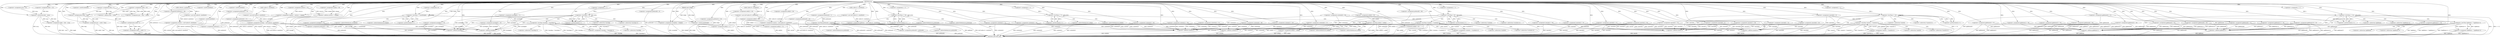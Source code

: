 digraph rza {  
"8116567392432322716" [label = "(METHOD,rza)" ]
"8116567392432323251" [label = "(METHOD_RETURN,void)" ]
"8116567392432322717" [label = "(PARAM,char* fzihjk)" ]
"8116567392432322720" [label = "(<operator>.assignment,lkslv = 32)" ]
"8116567392432322725" [label = "(<operator>.assignment,escq = 24)" ]
"8116567392432322731" [label = "(<operator>.assignment,sodrh = 62)" ]
"8116567392432322734" [label = "(<operator>.assignment,uamsfa = (int*)calloc(10, sizeof(int)))" ]
"8116567392432322736" [label = "(<operator>.cast,(int*)calloc(10, sizeof(int)))" ]
"8116567392432322738" [label = "(calloc,calloc(10, sizeof(int)))" ]
"8116567392432322740" [label = "(<operator>.sizeOf,sizeof(int))" ]
"8116567392432322745" [label = "(<operator>.assignment,tbay = 3)" ]
"8116567392432322748" [label = "(<operator>.assignment,prdxtxz[0] = 1)" ]
"8116567392432322753" [label = "(<operator>.assignment,prdxtxz[1] = 48)" ]
"8116567392432322759" [label = "(<operator>.assignment,slyqeej = 56)" ]
"8116567392432322762" [label = "(<operator>.assignment,uamsfa[0] = 6)" ]
"8116567392432322769" [label = "(<operator>.assignment,xgigb = lkslv - escq)" ]
"8116567392432322771" [label = "(<operator>.subtraction,lkslv - escq)" ]
"8116567392432322774" [label = "(<operator>.assignment,cxzbxdu = (int*)calloc(9, sizeof(int)))" ]
"8116567392432322776" [label = "(<operator>.cast,(int*)calloc(9, sizeof(int)))" ]
"8116567392432322778" [label = "(calloc,calloc(9, sizeof(int)))" ]
"8116567392432322780" [label = "(<operator>.sizeOf,sizeof(int))" ]
"8116567392432322782" [label = "(<operator>.assignment,nyomkg = (int*)calloc(4, sizeof(int)))" ]
"8116567392432322784" [label = "(<operator>.cast,(int*)calloc(4, sizeof(int)))" ]
"8116567392432322786" [label = "(calloc,calloc(4, sizeof(int)))" ]
"8116567392432322788" [label = "(<operator>.sizeOf,sizeof(int))" ]
"8116567392432322790" [label = "(<operator>.assignment,jmy = tbay + sodrh)" ]
"8116567392432322792" [label = "(<operator>.addition,tbay + sodrh)" ]
"8116567392432322795" [label = "(<operator>.assignment,ppkfemm = (int*)calloc(12, sizeof(int)))" ]
"8116567392432322797" [label = "(<operator>.cast,(int*)calloc(12, sizeof(int)))" ]
"8116567392432322799" [label = "(calloc,calloc(12, sizeof(int)))" ]
"8116567392432322801" [label = "(<operator>.sizeOf,sizeof(int))" ]
"8116567392432322803" [label = "(<operator>.assignment,jmy = sodrh * tbay)" ]
"8116567392432322805" [label = "(<operator>.multiplication,sodrh * tbay)" ]
"8116567392432322808" [label = "(<operator>.assignment,cxzbxdu[0] = 95)" ]
"8116567392432322815" [label = "(<operator>.assignment,nyomkg[0] = 71)" ]
"8116567392432322820" [label = "(<operator>.assignment,prdxtxz[2] = 77)" ]
"8116567392432322825" [label = "(<operator>.assignment,eolh[0] = 82)" ]
"8116567392432322830" [label = "(<operator>.assignment,prdxtxz[3] = 75)" ]
"8116567392432322836" [label = "(<operator>.assignment,prdxtxz[4] = 27)" ]
"8116567392432322841" [label = "(<operator>.assignment,cxzbxdu[1] = 58)" ]
"8116567392432322847" [label = "(<operator>.assignment,uxtwyvc = 22)" ]
"8116567392432322850" [label = "(<operator>.assignment,cxzbxdu[2] = 71)" ]
"8116567392432322855" [label = "(<operator>.assignment,nyomkg[1] = 78)" ]
"8116567392432322860" [label = "(<operator>.assignment,cxzbxdu[3] = 93)" ]
"8116567392432322865" [label = "(<operator>.assignment,nyomkg[2] = 61)" ]
"8116567392432322871" [label = "(<operator>.assignment,prdxtxz[5] = 100)" ]
"8116567392432322876" [label = "(<operator>.assignment,prdxtxz[6] = 9)" ]
"8116567392432322881" [label = "(<operator>.assignment,nyomkg[3] = 16)" ]
"8116567392432322886" [label = "(<operator>.assignment,ppkfemm[0] = 12)" ]
"8116567392432322891" [label = "(<operator>.assignment,sodrh = sodrh * 2)" ]
"8116567392432322893" [label = "(<operator>.multiplication,sodrh * 2)" ]
"8116567392432322896" [label = "(<operator>.assignment,cxzbxdu[4] = 57)" ]
"8116567392432322902" [label = "(<operator>.assignment,i=0)" ]
"8116567392432322905" [label = "(<operator>.lessThan,i < sizeof(fzihjk))" ]
"8116567392432322907" [label = "(<operator>.sizeOf,sizeof(fzihjk))" ]
"8116567392432322909" [label = "(<operator>.postIncrement,i++)" ]
"8116567392432322912" [label = "(<operator>.assignment,veivqfuf[i] = fzihjk[i])" ]
"8116567392432322919" [label = "(<operator>.assignment,prdxtxz[7] = 43)" ]
"8116567392432322924" [label = "(<operator>.assignment,eolh[1] = 1)" ]
"8116567392432322929" [label = "(<operator>.assignment,wrgnmd = uxtwyvc + slyqeej)" ]
"8116567392432322931" [label = "(<operator>.addition,uxtwyvc + slyqeej)" ]
"8116567392432322934" [label = "(<operator>.assignment,uamsfa[1] = 95)" ]
"8116567392432322939" [label = "(<operator>.assignment,eolh[2] = 43)" ]
"8116567392432322944" [label = "(<operator>.assignment,eolh[3] = 63)" ]
"8116567392432322949" [label = "(<operator>.assignment,eolh[4] = 72)" ]
"8116567392432322956" [label = "(<operator>.assignment,i = 1)" ]
"8116567392432322959" [label = "(<operator>.lessThan,i < 4)" ]
"8116567392432322962" [label = "(<operator>.postIncrement,i++)" ]
"8116567392432322966" [label = "(<operator>.lessThan,*nyomkg < *(nyomkg+i))" ]
"8116567392432322970" [label = "(<operator>.addition,nyomkg+i)" ]
"8116567392432322974" [label = "(<operator>.assignment,*nyomkg = *(nyomkg+i))" ]
"8116567392432322978" [label = "(<operator>.addition,nyomkg+i)" ]
"8116567392432322981" [label = "(<operator>.assignment,uamsfa[2] = 92)" ]
"8116567392432322986" [label = "(<operator>.assignment,eolh[5] = 94)" ]
"8116567392432322991" [label = "(<operator>.assignment,prdxtxz[8] = 42)" ]
"8116567392432322996" [label = "(<operator>.assignment,cxzbxdu[5] = 23)" ]
"8116567392432323001" [label = "(<operator>.assignment,eolh[6] = 97)" ]
"8116567392432323006" [label = "(<operator>.assignment,ppkfemm[1] = 30)" ]
"8116567392432323011" [label = "(<operator>.assignment,ppkfemm[2] = 23)" ]
"8116567392432323016" [label = "(<operator>.assignment,prdxtxz[9] = 89)" ]
"8116567392432323021" [label = "(<operator>.assignment,uamsfa[3] = 47)" ]
"8116567392432323026" [label = "(<operator>.assignment,uamsfa[4] = 13)" ]
"8116567392432323031" [label = "(<operator>.assignment,cxzbxdu[6] = 68)" ]
"8116567392432323038" [label = "(<operator>.assignment,i = 1)" ]
"8116567392432323041" [label = "(<operator>.lessThan,i < 10)" ]
"8116567392432323044" [label = "(<operator>.postIncrement,i++)" ]
"8116567392432323048" [label = "(<operator>.lessThan,prdxtxz[0] < prdxtxz[i])" ]
"8116567392432323056" [label = "(<operator>.assignment,prdxtxz[0] = prdxtxz[i])" ]
"8116567392432323063" [label = "(<operator>.assignment,ppkfemm[3] = 29)" ]
"8116567392432323068" [label = "(<operator>.assignment,ppkfemm[4] = 37)" ]
"8116567392432323075" [label = "(<operator>.assignment,i = 1)" ]
"8116567392432323078" [label = "(<operator>.lessThan,i < 7)" ]
"8116567392432323081" [label = "(<operator>.postIncrement,i++)" ]
"8116567392432323085" [label = "(<operator>.lessThan,eolh[0] < eolh[i])" ]
"8116567392432323093" [label = "(<operator>.assignment,eolh[0] = eolh[i])" ]
"8116567392432323100" [label = "(<operator>.assignment,uamsfa[5] = 15)" ]
"8116567392432323105" [label = "(<operator>.assignment,cxzbxdu[7] = 92)" ]
"8116567392432323110" [label = "(<operator>.assignment,ppkfemm[5] = 61)" ]
"8116567392432323115" [label = "(<operator>.assignment,cxzbxdu[8] = 27)" ]
"8116567392432323120" [label = "(<operator>.assignment,uamsfa[6] = 6)" ]
"8116567392432323127" [label = "(<operator>.assignment,i = 1)" ]
"8116567392432323130" [label = "(<operator>.lessThan,i < 9)" ]
"8116567392432323133" [label = "(<operator>.postIncrement,i++)" ]
"8116567392432323137" [label = "(<operator>.lessThan,*cxzbxdu < *(cxzbxdu+i))" ]
"8116567392432323141" [label = "(<operator>.addition,cxzbxdu+i)" ]
"8116567392432323145" [label = "(<operator>.assignment,*cxzbxdu = *(cxzbxdu+i))" ]
"8116567392432323149" [label = "(<operator>.addition,cxzbxdu+i)" ]
"8116567392432323152" [label = "(<operator>.assignment,uamsfa[7] = 29)" ]
"8116567392432323157" [label = "(<operator>.assignment,uamsfa[8] = 22)" ]
"8116567392432323162" [label = "(<operator>.assignment,uamsfa[9] = 45)" ]
"8116567392432323167" [label = "(<operator>.assignment,ppkfemm[6] = 94)" ]
"8116567392432323172" [label = "(<operator>.assignment,ppkfemm[7] = 54)" ]
"8116567392432323179" [label = "(<operator>.assignment,i = 1)" ]
"8116567392432323182" [label = "(<operator>.lessThan,i < 10)" ]
"8116567392432323185" [label = "(<operator>.postIncrement,i++)" ]
"8116567392432323189" [label = "(<operator>.lessThan,*uamsfa < *(uamsfa+i))" ]
"8116567392432323193" [label = "(<operator>.addition,uamsfa+i)" ]
"8116567392432323197" [label = "(<operator>.assignment,*uamsfa = *(uamsfa+i))" ]
"8116567392432323201" [label = "(<operator>.addition,uamsfa+i)" ]
"8116567392432323204" [label = "(<operator>.assignment,ppkfemm[8] = 33)" ]
"8116567392432323209" [label = "(<operator>.assignment,ppkfemm[9] = 12)" ]
"8116567392432323214" [label = "(<operator>.assignment,ppkfemm[10] = 32)" ]
"8116567392432323219" [label = "(<operator>.assignment,ppkfemm[11] = 16)" ]
"8116567392432323226" [label = "(<operator>.assignment,i = 1)" ]
"8116567392432323229" [label = "(<operator>.lessThan,i < 12)" ]
"8116567392432323232" [label = "(<operator>.postIncrement,i++)" ]
"8116567392432323236" [label = "(<operator>.lessThan,*ppkfemm < *(ppkfemm+i))" ]
"8116567392432323240" [label = "(<operator>.addition,ppkfemm+i)" ]
"8116567392432323244" [label = "(<operator>.assignment,*ppkfemm = *(ppkfemm+i))" ]
"8116567392432323248" [label = "(<operator>.addition,ppkfemm+i)" ]
"8116567392432322913" [label = "(<operator>.indirectIndexAccess,veivqfuf[i])" ]
"8116567392432322916" [label = "(<operator>.indirectIndexAccess,fzihjk[i])" ]
"8116567392432322967" [label = "(<operator>.indirection,*nyomkg)" ]
"8116567392432322969" [label = "(<operator>.indirection,*(nyomkg+i))" ]
"8116567392432322975" [label = "(<operator>.indirection,*nyomkg)" ]
"8116567392432322977" [label = "(<operator>.indirection,*(nyomkg+i))" ]
"8116567392432323049" [label = "(<operator>.indirectIndexAccess,prdxtxz[0])" ]
"8116567392432323052" [label = "(<operator>.indirectIndexAccess,prdxtxz[i])" ]
"8116567392432323057" [label = "(<operator>.indirectIndexAccess,prdxtxz[0])" ]
"8116567392432323060" [label = "(<operator>.indirectIndexAccess,prdxtxz[i])" ]
"8116567392432323086" [label = "(<operator>.indirectIndexAccess,eolh[0])" ]
"8116567392432323089" [label = "(<operator>.indirectIndexAccess,eolh[i])" ]
"8116567392432323094" [label = "(<operator>.indirectIndexAccess,eolh[0])" ]
"8116567392432323097" [label = "(<operator>.indirectIndexAccess,eolh[i])" ]
"8116567392432323138" [label = "(<operator>.indirection,*cxzbxdu)" ]
"8116567392432323140" [label = "(<operator>.indirection,*(cxzbxdu+i))" ]
"8116567392432323146" [label = "(<operator>.indirection,*cxzbxdu)" ]
"8116567392432323148" [label = "(<operator>.indirection,*(cxzbxdu+i))" ]
"8116567392432323190" [label = "(<operator>.indirection,*uamsfa)" ]
"8116567392432323192" [label = "(<operator>.indirection,*(uamsfa+i))" ]
"8116567392432323198" [label = "(<operator>.indirection,*uamsfa)" ]
"8116567392432323200" [label = "(<operator>.indirection,*(uamsfa+i))" ]
"8116567392432323237" [label = "(<operator>.indirection,*ppkfemm)" ]
"8116567392432323239" [label = "(<operator>.indirection,*(ppkfemm+i))" ]
"8116567392432323245" [label = "(<operator>.indirection,*ppkfemm)" ]
"8116567392432323247" [label = "(<operator>.indirection,*(ppkfemm+i))" ]
  "8116567392432322970" -> "8116567392432323251"  [ label = "DDG: nyomkg"] 
  "8116567392432322974" -> "8116567392432323251"  [ label = "DDG: *(nyomkg+i)"] 
  "8116567392432322776" -> "8116567392432323251"  [ label = "DDG: calloc(9, sizeof(int))"] 
  "8116567392432322736" -> "8116567392432323251"  [ label = "DDG: calloc(10, sizeof(int))"] 
  "8116567392432322815" -> "8116567392432323251"  [ label = "DDG: nyomkg[0]"] 
  "8116567392432323048" -> "8116567392432323251"  [ label = "DDG: prdxtxz[0] < prdxtxz[i]"] 
  "8116567392432322790" -> "8116567392432323251"  [ label = "DDG: tbay + sodrh"] 
  "8116567392432323093" -> "8116567392432323251"  [ label = "DDG: eolh[0]"] 
  "8116567392432322774" -> "8116567392432323251"  [ label = "DDG: (int*)calloc(9, sizeof(int))"] 
  "8116567392432322753" -> "8116567392432323251"  [ label = "DDG: prdxtxz[1]"] 
  "8116567392432322762" -> "8116567392432323251"  [ label = "DDG: uamsfa[0]"] 
  "8116567392432322782" -> "8116567392432323251"  [ label = "DDG: nyomkg"] 
  "8116567392432322836" -> "8116567392432323251"  [ label = "DDG: prdxtxz[4]"] 
  "8116567392432323048" -> "8116567392432323251"  [ label = "DDG: prdxtxz[0]"] 
  "8116567392432322801" -> "8116567392432323251"  [ label = "DDG: int"] 
  "8116567392432323152" -> "8116567392432323251"  [ label = "DDG: uamsfa[7]"] 
  "8116567392432323248" -> "8116567392432323251"  [ label = "DDG: ppkfemm"] 
  "8116567392432322934" -> "8116567392432323251"  [ label = "DDG: uamsfa[1]"] 
  "8116567392432322886" -> "8116567392432323251"  [ label = "DDG: ppkfemm[0]"] 
  "8116567392432323137" -> "8116567392432323251"  [ label = "DDG: *cxzbxdu"] 
  "8116567392432322734" -> "8116567392432323251"  [ label = "DDG: uamsfa"] 
  "8116567392432322782" -> "8116567392432323251"  [ label = "DDG: (int*)calloc(4, sizeof(int))"] 
  "8116567392432322919" -> "8116567392432323251"  [ label = "DDG: prdxtxz[7]"] 
  "8116567392432322803" -> "8116567392432323251"  [ label = "DDG: jmy"] 
  "8116567392432323093" -> "8116567392432323251"  [ label = "DDG: eolh[i]"] 
  "8116567392432323189" -> "8116567392432323251"  [ label = "DDG: *uamsfa"] 
  "8116567392432323201" -> "8116567392432323251"  [ label = "DDG: uamsfa"] 
  "8116567392432322912" -> "8116567392432323251"  [ label = "DDG: fzihjk[i]"] 
  "8116567392432323056" -> "8116567392432323251"  [ label = "DDG: prdxtxz[0]"] 
  "8116567392432323141" -> "8116567392432323251"  [ label = "DDG: cxzbxdu"] 
  "8116567392432322905" -> "8116567392432323251"  [ label = "DDG: i < sizeof(fzihjk)"] 
  "8116567392432322774" -> "8116567392432323251"  [ label = "DDG: cxzbxdu"] 
  "8116567392432322881" -> "8116567392432323251"  [ label = "DDG: nyomkg[3]"] 
  "8116567392432322944" -> "8116567392432323251"  [ label = "DDG: eolh[3]"] 
  "8116567392432323236" -> "8116567392432323251"  [ label = "DDG: *ppkfemm"] 
  "8116567392432323068" -> "8116567392432323251"  [ label = "DDG: ppkfemm[4]"] 
  "8116567392432323063" -> "8116567392432323251"  [ label = "DDG: ppkfemm[3]"] 
  "8116567392432323021" -> "8116567392432323251"  [ label = "DDG: uamsfa[3]"] 
  "8116567392432323130" -> "8116567392432323251"  [ label = "DDG: i < 9"] 
  "8116567392432323085" -> "8116567392432323251"  [ label = "DDG: eolh[0]"] 
  "8116567392432323056" -> "8116567392432323251"  [ label = "DDG: prdxtxz[i]"] 
  "8116567392432323137" -> "8116567392432323251"  [ label = "DDG: *(cxzbxdu+i)"] 
  "8116567392432322931" -> "8116567392432323251"  [ label = "DDG: slyqeej"] 
  "8116567392432322996" -> "8116567392432323251"  [ label = "DDG: cxzbxdu[5]"] 
  "8116567392432323006" -> "8116567392432323251"  [ label = "DDG: ppkfemm[1]"] 
  "8116567392432322924" -> "8116567392432323251"  [ label = "DDG: eolh[1]"] 
  "8116567392432323085" -> "8116567392432323251"  [ label = "DDG: eolh[i]"] 
  "8116567392432322795" -> "8116567392432323251"  [ label = "DDG: ppkfemm"] 
  "8116567392432323016" -> "8116567392432323251"  [ label = "DDG: prdxtxz[9]"] 
  "8116567392432323236" -> "8116567392432323251"  [ label = "DDG: *ppkfemm < *(ppkfemm+i)"] 
  "8116567392432323026" -> "8116567392432323251"  [ label = "DDG: uamsfa[4]"] 
  "8116567392432322803" -> "8116567392432323251"  [ label = "DDG: sodrh * tbay"] 
  "8116567392432323110" -> "8116567392432323251"  [ label = "DDG: ppkfemm[5]"] 
  "8116567392432322978" -> "8116567392432323251"  [ label = "DDG: nyomkg"] 
  "8116567392432322771" -> "8116567392432323251"  [ label = "DDG: escq"] 
  "8116567392432323214" -> "8116567392432323251"  [ label = "DDG: ppkfemm[10]"] 
  "8116567392432322929" -> "8116567392432323251"  [ label = "DDG: wrgnmd"] 
  "8116567392432322795" -> "8116567392432323251"  [ label = "DDG: (int*)calloc(12, sizeof(int))"] 
  "8116567392432323189" -> "8116567392432323251"  [ label = "DDG: *uamsfa < *(uamsfa+i)"] 
  "8116567392432322850" -> "8116567392432323251"  [ label = "DDG: cxzbxdu[2]"] 
  "8116567392432322896" -> "8116567392432323251"  [ label = "DDG: cxzbxdu[4]"] 
  "8116567392432322966" -> "8116567392432323251"  [ label = "DDG: *nyomkg < *(nyomkg+i)"] 
  "8116567392432322734" -> "8116567392432323251"  [ label = "DDG: (int*)calloc(10, sizeof(int))"] 
  "8116567392432323209" -> "8116567392432323251"  [ label = "DDG: ppkfemm[9]"] 
  "8116567392432323240" -> "8116567392432323251"  [ label = "DDG: ppkfemm"] 
  "8116567392432322748" -> "8116567392432323251"  [ label = "DDG: prdxtxz[0]"] 
  "8116567392432323229" -> "8116567392432323251"  [ label = "DDG: i < 12"] 
  "8116567392432322991" -> "8116567392432323251"  [ label = "DDG: prdxtxz[8]"] 
  "8116567392432323115" -> "8116567392432323251"  [ label = "DDG: cxzbxdu[8]"] 
  "8116567392432322966" -> "8116567392432323251"  [ label = "DDG: *(nyomkg+i)"] 
  "8116567392432322860" -> "8116567392432323251"  [ label = "DDG: cxzbxdu[3]"] 
  "8116567392432322771" -> "8116567392432323251"  [ label = "DDG: lkslv"] 
  "8116567392432322841" -> "8116567392432323251"  [ label = "DDG: cxzbxdu[1]"] 
  "8116567392432323031" -> "8116567392432323251"  [ label = "DDG: cxzbxdu[6]"] 
  "8116567392432323244" -> "8116567392432323251"  [ label = "DDG: *(ppkfemm+i)"] 
  "8116567392432322966" -> "8116567392432323251"  [ label = "DDG: *nyomkg"] 
  "8116567392432323085" -> "8116567392432323251"  [ label = "DDG: eolh[0] < eolh[i]"] 
  "8116567392432323001" -> "8116567392432323251"  [ label = "DDG: eolh[6]"] 
  "8116567392432322929" -> "8116567392432323251"  [ label = "DDG: uxtwyvc + slyqeej"] 
  "8116567392432323197" -> "8116567392432323251"  [ label = "DDG: *(uamsfa+i)"] 
  "8116567392432323120" -> "8116567392432323251"  [ label = "DDG: uamsfa[6]"] 
  "8116567392432322986" -> "8116567392432323251"  [ label = "DDG: eolh[5]"] 
  "8116567392432323189" -> "8116567392432323251"  [ label = "DDG: *(uamsfa+i)"] 
  "8116567392432323244" -> "8116567392432323251"  [ label = "DDG: *ppkfemm"] 
  "8116567392432322871" -> "8116567392432323251"  [ label = "DDG: prdxtxz[5]"] 
  "8116567392432322784" -> "8116567392432323251"  [ label = "DDG: calloc(4, sizeof(int))"] 
  "8116567392432322876" -> "8116567392432323251"  [ label = "DDG: prdxtxz[6]"] 
  "8116567392432323145" -> "8116567392432323251"  [ label = "DDG: *cxzbxdu"] 
  "8116567392432322717" -> "8116567392432323251"  [ label = "DDG: fzihjk"] 
  "8116567392432322805" -> "8116567392432323251"  [ label = "DDG: tbay"] 
  "8116567392432323145" -> "8116567392432323251"  [ label = "DDG: *(cxzbxdu+i)"] 
  "8116567392432323229" -> "8116567392432323251"  [ label = "DDG: i"] 
  "8116567392432323157" -> "8116567392432323251"  [ label = "DDG: uamsfa[8]"] 
  "8116567392432322830" -> "8116567392432323251"  [ label = "DDG: prdxtxz[3]"] 
  "8116567392432322974" -> "8116567392432323251"  [ label = "DDG: *nyomkg"] 
  "8116567392432322907" -> "8116567392432323251"  [ label = "DDG: fzihjk"] 
  "8116567392432322769" -> "8116567392432323251"  [ label = "DDG: lkslv - escq"] 
  "8116567392432322865" -> "8116567392432323251"  [ label = "DDG: nyomkg[2]"] 
  "8116567392432323193" -> "8116567392432323251"  [ label = "DDG: uamsfa"] 
  "8116567392432323182" -> "8116567392432323251"  [ label = "DDG: i < 10"] 
  "8116567392432322855" -> "8116567392432323251"  [ label = "DDG: nyomkg[1]"] 
  "8116567392432322939" -> "8116567392432323251"  [ label = "DDG: eolh[2]"] 
  "8116567392432322959" -> "8116567392432323251"  [ label = "DDG: i < 4"] 
  "8116567392432322931" -> "8116567392432323251"  [ label = "DDG: uxtwyvc"] 
  "8116567392432322769" -> "8116567392432323251"  [ label = "DDG: xgigb"] 
  "8116567392432322797" -> "8116567392432323251"  [ label = "DDG: calloc(12, sizeof(int))"] 
  "8116567392432322981" -> "8116567392432323251"  [ label = "DDG: uamsfa[2]"] 
  "8116567392432323162" -> "8116567392432323251"  [ label = "DDG: uamsfa[9]"] 
  "8116567392432323100" -> "8116567392432323251"  [ label = "DDG: uamsfa[5]"] 
  "8116567392432323078" -> "8116567392432323251"  [ label = "DDG: i < 7"] 
  "8116567392432322825" -> "8116567392432323251"  [ label = "DDG: eolh[0]"] 
  "8116567392432323167" -> "8116567392432323251"  [ label = "DDG: ppkfemm[6]"] 
  "8116567392432323105" -> "8116567392432323251"  [ label = "DDG: cxzbxdu[7]"] 
  "8116567392432323048" -> "8116567392432323251"  [ label = "DDG: prdxtxz[i]"] 
  "8116567392432323219" -> "8116567392432323251"  [ label = "DDG: ppkfemm[11]"] 
  "8116567392432323172" -> "8116567392432323251"  [ label = "DDG: ppkfemm[7]"] 
  "8116567392432322808" -> "8116567392432323251"  [ label = "DDG: cxzbxdu[0]"] 
  "8116567392432323011" -> "8116567392432323251"  [ label = "DDG: ppkfemm[2]"] 
  "8116567392432323149" -> "8116567392432323251"  [ label = "DDG: cxzbxdu"] 
  "8116567392432323236" -> "8116567392432323251"  [ label = "DDG: *(ppkfemm+i)"] 
  "8116567392432322912" -> "8116567392432323251"  [ label = "DDG: veivqfuf[i]"] 
  "8116567392432323137" -> "8116567392432323251"  [ label = "DDG: *cxzbxdu < *(cxzbxdu+i)"] 
  "8116567392432322891" -> "8116567392432323251"  [ label = "DDG: sodrh"] 
  "8116567392432322891" -> "8116567392432323251"  [ label = "DDG: sodrh * 2"] 
  "8116567392432323204" -> "8116567392432323251"  [ label = "DDG: ppkfemm[8]"] 
  "8116567392432323197" -> "8116567392432323251"  [ label = "DDG: *uamsfa"] 
  "8116567392432322949" -> "8116567392432323251"  [ label = "DDG: eolh[4]"] 
  "8116567392432322820" -> "8116567392432323251"  [ label = "DDG: prdxtxz[2]"] 
  "8116567392432322716" -> "8116567392432322717"  [ label = "DDG: "] 
  "8116567392432322716" -> "8116567392432322720"  [ label = "DDG: "] 
  "8116567392432322716" -> "8116567392432322725"  [ label = "DDG: "] 
  "8116567392432322716" -> "8116567392432322731"  [ label = "DDG: "] 
  "8116567392432322736" -> "8116567392432322734"  [ label = "DDG: calloc(10, sizeof(int))"] 
  "8116567392432322716" -> "8116567392432322734"  [ label = "DDG: "] 
  "8116567392432322738" -> "8116567392432322736"  [ label = "DDG: 10"] 
  "8116567392432322716" -> "8116567392432322738"  [ label = "DDG: "] 
  "8116567392432322716" -> "8116567392432322740"  [ label = "DDG: "] 
  "8116567392432322716" -> "8116567392432322745"  [ label = "DDG: "] 
  "8116567392432322716" -> "8116567392432322748"  [ label = "DDG: "] 
  "8116567392432322716" -> "8116567392432322753"  [ label = "DDG: "] 
  "8116567392432322716" -> "8116567392432322759"  [ label = "DDG: "] 
  "8116567392432322716" -> "8116567392432322762"  [ label = "DDG: "] 
  "8116567392432322771" -> "8116567392432322769"  [ label = "DDG: lkslv"] 
  "8116567392432322771" -> "8116567392432322769"  [ label = "DDG: escq"] 
  "8116567392432322716" -> "8116567392432322769"  [ label = "DDG: "] 
  "8116567392432322720" -> "8116567392432322771"  [ label = "DDG: lkslv"] 
  "8116567392432322716" -> "8116567392432322771"  [ label = "DDG: "] 
  "8116567392432322725" -> "8116567392432322771"  [ label = "DDG: escq"] 
  "8116567392432322776" -> "8116567392432322774"  [ label = "DDG: calloc(9, sizeof(int))"] 
  "8116567392432322716" -> "8116567392432322774"  [ label = "DDG: "] 
  "8116567392432322778" -> "8116567392432322776"  [ label = "DDG: 9"] 
  "8116567392432322716" -> "8116567392432322778"  [ label = "DDG: "] 
  "8116567392432322716" -> "8116567392432322780"  [ label = "DDG: "] 
  "8116567392432322784" -> "8116567392432322782"  [ label = "DDG: calloc(4, sizeof(int))"] 
  "8116567392432322716" -> "8116567392432322782"  [ label = "DDG: "] 
  "8116567392432322786" -> "8116567392432322784"  [ label = "DDG: 4"] 
  "8116567392432322716" -> "8116567392432322786"  [ label = "DDG: "] 
  "8116567392432322716" -> "8116567392432322788"  [ label = "DDG: "] 
  "8116567392432322745" -> "8116567392432322790"  [ label = "DDG: tbay"] 
  "8116567392432322716" -> "8116567392432322790"  [ label = "DDG: "] 
  "8116567392432322731" -> "8116567392432322790"  [ label = "DDG: sodrh"] 
  "8116567392432322745" -> "8116567392432322792"  [ label = "DDG: tbay"] 
  "8116567392432322716" -> "8116567392432322792"  [ label = "DDG: "] 
  "8116567392432322731" -> "8116567392432322792"  [ label = "DDG: sodrh"] 
  "8116567392432322797" -> "8116567392432322795"  [ label = "DDG: calloc(12, sizeof(int))"] 
  "8116567392432322716" -> "8116567392432322795"  [ label = "DDG: "] 
  "8116567392432322799" -> "8116567392432322797"  [ label = "DDG: 12"] 
  "8116567392432322716" -> "8116567392432322799"  [ label = "DDG: "] 
  "8116567392432322716" -> "8116567392432322801"  [ label = "DDG: "] 
  "8116567392432322805" -> "8116567392432322803"  [ label = "DDG: sodrh"] 
  "8116567392432322805" -> "8116567392432322803"  [ label = "DDG: tbay"] 
  "8116567392432322716" -> "8116567392432322803"  [ label = "DDG: "] 
  "8116567392432322716" -> "8116567392432322805"  [ label = "DDG: "] 
  "8116567392432322731" -> "8116567392432322805"  [ label = "DDG: sodrh"] 
  "8116567392432322745" -> "8116567392432322805"  [ label = "DDG: tbay"] 
  "8116567392432322716" -> "8116567392432322808"  [ label = "DDG: "] 
  "8116567392432322716" -> "8116567392432322815"  [ label = "DDG: "] 
  "8116567392432322716" -> "8116567392432322820"  [ label = "DDG: "] 
  "8116567392432322716" -> "8116567392432322825"  [ label = "DDG: "] 
  "8116567392432322716" -> "8116567392432322830"  [ label = "DDG: "] 
  "8116567392432322716" -> "8116567392432322836"  [ label = "DDG: "] 
  "8116567392432322716" -> "8116567392432322841"  [ label = "DDG: "] 
  "8116567392432322716" -> "8116567392432322847"  [ label = "DDG: "] 
  "8116567392432322716" -> "8116567392432322850"  [ label = "DDG: "] 
  "8116567392432322716" -> "8116567392432322855"  [ label = "DDG: "] 
  "8116567392432322716" -> "8116567392432322860"  [ label = "DDG: "] 
  "8116567392432322716" -> "8116567392432322865"  [ label = "DDG: "] 
  "8116567392432322716" -> "8116567392432322871"  [ label = "DDG: "] 
  "8116567392432322716" -> "8116567392432322876"  [ label = "DDG: "] 
  "8116567392432322716" -> "8116567392432322881"  [ label = "DDG: "] 
  "8116567392432322716" -> "8116567392432322886"  [ label = "DDG: "] 
  "8116567392432322893" -> "8116567392432322891"  [ label = "DDG: sodrh"] 
  "8116567392432322893" -> "8116567392432322891"  [ label = "DDG: 2"] 
  "8116567392432322716" -> "8116567392432322891"  [ label = "DDG: "] 
  "8116567392432322805" -> "8116567392432322893"  [ label = "DDG: sodrh"] 
  "8116567392432322716" -> "8116567392432322893"  [ label = "DDG: "] 
  "8116567392432322716" -> "8116567392432322896"  [ label = "DDG: "] 
  "8116567392432322716" -> "8116567392432322902"  [ label = "DDG: "] 
  "8116567392432322909" -> "8116567392432322905"  [ label = "DDG: i"] 
  "8116567392432322902" -> "8116567392432322905"  [ label = "DDG: i"] 
  "8116567392432322716" -> "8116567392432322905"  [ label = "DDG: "] 
  "8116567392432322717" -> "8116567392432322905"  [ label = "DDG: fzihjk"] 
  "8116567392432322717" -> "8116567392432322907"  [ label = "DDG: fzihjk"] 
  "8116567392432322716" -> "8116567392432322907"  [ label = "DDG: "] 
  "8116567392432322905" -> "8116567392432322909"  [ label = "DDG: i"] 
  "8116567392432322716" -> "8116567392432322909"  [ label = "DDG: "] 
  "8116567392432322717" -> "8116567392432322912"  [ label = "DDG: fzihjk"] 
  "8116567392432322716" -> "8116567392432322912"  [ label = "DDG: "] 
  "8116567392432322716" -> "8116567392432322919"  [ label = "DDG: "] 
  "8116567392432322716" -> "8116567392432322924"  [ label = "DDG: "] 
  "8116567392432322847" -> "8116567392432322929"  [ label = "DDG: uxtwyvc"] 
  "8116567392432322716" -> "8116567392432322929"  [ label = "DDG: "] 
  "8116567392432322759" -> "8116567392432322929"  [ label = "DDG: slyqeej"] 
  "8116567392432322847" -> "8116567392432322931"  [ label = "DDG: uxtwyvc"] 
  "8116567392432322716" -> "8116567392432322931"  [ label = "DDG: "] 
  "8116567392432322759" -> "8116567392432322931"  [ label = "DDG: slyqeej"] 
  "8116567392432322716" -> "8116567392432322934"  [ label = "DDG: "] 
  "8116567392432322716" -> "8116567392432322939"  [ label = "DDG: "] 
  "8116567392432322716" -> "8116567392432322944"  [ label = "DDG: "] 
  "8116567392432322716" -> "8116567392432322949"  [ label = "DDG: "] 
  "8116567392432322716" -> "8116567392432322956"  [ label = "DDG: "] 
  "8116567392432322956" -> "8116567392432322959"  [ label = "DDG: i"] 
  "8116567392432322962" -> "8116567392432322959"  [ label = "DDG: i"] 
  "8116567392432322716" -> "8116567392432322959"  [ label = "DDG: "] 
  "8116567392432322716" -> "8116567392432322962"  [ label = "DDG: "] 
  "8116567392432322959" -> "8116567392432322962"  [ label = "DDG: i"] 
  "8116567392432322815" -> "8116567392432322966"  [ label = "DDG: nyomkg[0]"] 
  "8116567392432322974" -> "8116567392432322966"  [ label = "DDG: *nyomkg"] 
  "8116567392432322782" -> "8116567392432322970"  [ label = "DDG: nyomkg"] 
  "8116567392432322881" -> "8116567392432322970"  [ label = "DDG: nyomkg[3]"] 
  "8116567392432322865" -> "8116567392432322970"  [ label = "DDG: nyomkg[2]"] 
  "8116567392432322855" -> "8116567392432322970"  [ label = "DDG: nyomkg[1]"] 
  "8116567392432322815" -> "8116567392432322970"  [ label = "DDG: nyomkg[0]"] 
  "8116567392432322716" -> "8116567392432322970"  [ label = "DDG: "] 
  "8116567392432322959" -> "8116567392432322970"  [ label = "DDG: i"] 
  "8116567392432322966" -> "8116567392432322974"  [ label = "DDG: *(nyomkg+i)"] 
  "8116567392432322881" -> "8116567392432322978"  [ label = "DDG: nyomkg[3]"] 
  "8116567392432322865" -> "8116567392432322978"  [ label = "DDG: nyomkg[2]"] 
  "8116567392432322855" -> "8116567392432322978"  [ label = "DDG: nyomkg[1]"] 
  "8116567392432322815" -> "8116567392432322978"  [ label = "DDG: nyomkg[0]"] 
  "8116567392432322716" -> "8116567392432322978"  [ label = "DDG: "] 
  "8116567392432322782" -> "8116567392432322978"  [ label = "DDG: nyomkg"] 
  "8116567392432322959" -> "8116567392432322978"  [ label = "DDG: i"] 
  "8116567392432322716" -> "8116567392432322981"  [ label = "DDG: "] 
  "8116567392432322716" -> "8116567392432322986"  [ label = "DDG: "] 
  "8116567392432322716" -> "8116567392432322991"  [ label = "DDG: "] 
  "8116567392432322716" -> "8116567392432322996"  [ label = "DDG: "] 
  "8116567392432322716" -> "8116567392432323001"  [ label = "DDG: "] 
  "8116567392432322716" -> "8116567392432323006"  [ label = "DDG: "] 
  "8116567392432322716" -> "8116567392432323011"  [ label = "DDG: "] 
  "8116567392432322716" -> "8116567392432323016"  [ label = "DDG: "] 
  "8116567392432322716" -> "8116567392432323021"  [ label = "DDG: "] 
  "8116567392432322716" -> "8116567392432323026"  [ label = "DDG: "] 
  "8116567392432322716" -> "8116567392432323031"  [ label = "DDG: "] 
  "8116567392432322716" -> "8116567392432323038"  [ label = "DDG: "] 
  "8116567392432323038" -> "8116567392432323041"  [ label = "DDG: i"] 
  "8116567392432323044" -> "8116567392432323041"  [ label = "DDG: i"] 
  "8116567392432322716" -> "8116567392432323041"  [ label = "DDG: "] 
  "8116567392432323041" -> "8116567392432323044"  [ label = "DDG: i"] 
  "8116567392432322716" -> "8116567392432323044"  [ label = "DDG: "] 
  "8116567392432323056" -> "8116567392432323048"  [ label = "DDG: prdxtxz[0]"] 
  "8116567392432322748" -> "8116567392432323048"  [ label = "DDG: prdxtxz[0]"] 
  "8116567392432323048" -> "8116567392432323056"  [ label = "DDG: prdxtxz[i]"] 
  "8116567392432322716" -> "8116567392432323063"  [ label = "DDG: "] 
  "8116567392432322716" -> "8116567392432323068"  [ label = "DDG: "] 
  "8116567392432322716" -> "8116567392432323075"  [ label = "DDG: "] 
  "8116567392432323081" -> "8116567392432323078"  [ label = "DDG: i"] 
  "8116567392432323075" -> "8116567392432323078"  [ label = "DDG: i"] 
  "8116567392432322716" -> "8116567392432323078"  [ label = "DDG: "] 
  "8116567392432323078" -> "8116567392432323081"  [ label = "DDG: i"] 
  "8116567392432322716" -> "8116567392432323081"  [ label = "DDG: "] 
  "8116567392432323093" -> "8116567392432323085"  [ label = "DDG: eolh[0]"] 
  "8116567392432322825" -> "8116567392432323085"  [ label = "DDG: eolh[0]"] 
  "8116567392432323085" -> "8116567392432323093"  [ label = "DDG: eolh[i]"] 
  "8116567392432322716" -> "8116567392432323100"  [ label = "DDG: "] 
  "8116567392432322716" -> "8116567392432323105"  [ label = "DDG: "] 
  "8116567392432322716" -> "8116567392432323110"  [ label = "DDG: "] 
  "8116567392432322716" -> "8116567392432323115"  [ label = "DDG: "] 
  "8116567392432322716" -> "8116567392432323120"  [ label = "DDG: "] 
  "8116567392432322716" -> "8116567392432323127"  [ label = "DDG: "] 
  "8116567392432323127" -> "8116567392432323130"  [ label = "DDG: i"] 
  "8116567392432323133" -> "8116567392432323130"  [ label = "DDG: i"] 
  "8116567392432322716" -> "8116567392432323130"  [ label = "DDG: "] 
  "8116567392432322716" -> "8116567392432323133"  [ label = "DDG: "] 
  "8116567392432323130" -> "8116567392432323133"  [ label = "DDG: i"] 
  "8116567392432323145" -> "8116567392432323137"  [ label = "DDG: *cxzbxdu"] 
  "8116567392432322808" -> "8116567392432323137"  [ label = "DDG: cxzbxdu[0]"] 
  "8116567392432322774" -> "8116567392432323141"  [ label = "DDG: cxzbxdu"] 
  "8116567392432322996" -> "8116567392432323141"  [ label = "DDG: cxzbxdu[5]"] 
  "8116567392432323115" -> "8116567392432323141"  [ label = "DDG: cxzbxdu[8]"] 
  "8116567392432322850" -> "8116567392432323141"  [ label = "DDG: cxzbxdu[2]"] 
  "8116567392432322896" -> "8116567392432323141"  [ label = "DDG: cxzbxdu[4]"] 
  "8116567392432322860" -> "8116567392432323141"  [ label = "DDG: cxzbxdu[3]"] 
  "8116567392432323031" -> "8116567392432323141"  [ label = "DDG: cxzbxdu[6]"] 
  "8116567392432322841" -> "8116567392432323141"  [ label = "DDG: cxzbxdu[1]"] 
  "8116567392432323105" -> "8116567392432323141"  [ label = "DDG: cxzbxdu[7]"] 
  "8116567392432322808" -> "8116567392432323141"  [ label = "DDG: cxzbxdu[0]"] 
  "8116567392432322716" -> "8116567392432323141"  [ label = "DDG: "] 
  "8116567392432323130" -> "8116567392432323141"  [ label = "DDG: i"] 
  "8116567392432323137" -> "8116567392432323145"  [ label = "DDG: *(cxzbxdu+i)"] 
  "8116567392432322996" -> "8116567392432323149"  [ label = "DDG: cxzbxdu[5]"] 
  "8116567392432323115" -> "8116567392432323149"  [ label = "DDG: cxzbxdu[8]"] 
  "8116567392432322850" -> "8116567392432323149"  [ label = "DDG: cxzbxdu[2]"] 
  "8116567392432322896" -> "8116567392432323149"  [ label = "DDG: cxzbxdu[4]"] 
  "8116567392432322860" -> "8116567392432323149"  [ label = "DDG: cxzbxdu[3]"] 
  "8116567392432323031" -> "8116567392432323149"  [ label = "DDG: cxzbxdu[6]"] 
  "8116567392432322841" -> "8116567392432323149"  [ label = "DDG: cxzbxdu[1]"] 
  "8116567392432323105" -> "8116567392432323149"  [ label = "DDG: cxzbxdu[7]"] 
  "8116567392432322808" -> "8116567392432323149"  [ label = "DDG: cxzbxdu[0]"] 
  "8116567392432322716" -> "8116567392432323149"  [ label = "DDG: "] 
  "8116567392432323130" -> "8116567392432323149"  [ label = "DDG: i"] 
  "8116567392432322716" -> "8116567392432323152"  [ label = "DDG: "] 
  "8116567392432322716" -> "8116567392432323157"  [ label = "DDG: "] 
  "8116567392432322716" -> "8116567392432323162"  [ label = "DDG: "] 
  "8116567392432322716" -> "8116567392432323167"  [ label = "DDG: "] 
  "8116567392432322716" -> "8116567392432323172"  [ label = "DDG: "] 
  "8116567392432322716" -> "8116567392432323179"  [ label = "DDG: "] 
  "8116567392432323179" -> "8116567392432323182"  [ label = "DDG: i"] 
  "8116567392432323185" -> "8116567392432323182"  [ label = "DDG: i"] 
  "8116567392432322716" -> "8116567392432323182"  [ label = "DDG: "] 
  "8116567392432322716" -> "8116567392432323185"  [ label = "DDG: "] 
  "8116567392432323182" -> "8116567392432323185"  [ label = "DDG: i"] 
  "8116567392432322762" -> "8116567392432323189"  [ label = "DDG: uamsfa[0]"] 
  "8116567392432323197" -> "8116567392432323189"  [ label = "DDG: *uamsfa"] 
  "8116567392432322762" -> "8116567392432323193"  [ label = "DDG: uamsfa[0]"] 
  "8116567392432322734" -> "8116567392432323193"  [ label = "DDG: uamsfa"] 
  "8116567392432323021" -> "8116567392432323193"  [ label = "DDG: uamsfa[3]"] 
  "8116567392432323026" -> "8116567392432323193"  [ label = "DDG: uamsfa[4]"] 
  "8116567392432323120" -> "8116567392432323193"  [ label = "DDG: uamsfa[6]"] 
  "8116567392432323157" -> "8116567392432323193"  [ label = "DDG: uamsfa[8]"] 
  "8116567392432323152" -> "8116567392432323193"  [ label = "DDG: uamsfa[7]"] 
  "8116567392432322934" -> "8116567392432323193"  [ label = "DDG: uamsfa[1]"] 
  "8116567392432322981" -> "8116567392432323193"  [ label = "DDG: uamsfa[2]"] 
  "8116567392432323162" -> "8116567392432323193"  [ label = "DDG: uamsfa[9]"] 
  "8116567392432323100" -> "8116567392432323193"  [ label = "DDG: uamsfa[5]"] 
  "8116567392432322716" -> "8116567392432323193"  [ label = "DDG: "] 
  "8116567392432323182" -> "8116567392432323193"  [ label = "DDG: i"] 
  "8116567392432323189" -> "8116567392432323197"  [ label = "DDG: *(uamsfa+i)"] 
  "8116567392432322762" -> "8116567392432323201"  [ label = "DDG: uamsfa[0]"] 
  "8116567392432323021" -> "8116567392432323201"  [ label = "DDG: uamsfa[3]"] 
  "8116567392432323026" -> "8116567392432323201"  [ label = "DDG: uamsfa[4]"] 
  "8116567392432323120" -> "8116567392432323201"  [ label = "DDG: uamsfa[6]"] 
  "8116567392432323157" -> "8116567392432323201"  [ label = "DDG: uamsfa[8]"] 
  "8116567392432323152" -> "8116567392432323201"  [ label = "DDG: uamsfa[7]"] 
  "8116567392432322934" -> "8116567392432323201"  [ label = "DDG: uamsfa[1]"] 
  "8116567392432322981" -> "8116567392432323201"  [ label = "DDG: uamsfa[2]"] 
  "8116567392432323162" -> "8116567392432323201"  [ label = "DDG: uamsfa[9]"] 
  "8116567392432323100" -> "8116567392432323201"  [ label = "DDG: uamsfa[5]"] 
  "8116567392432322716" -> "8116567392432323201"  [ label = "DDG: "] 
  "8116567392432322734" -> "8116567392432323201"  [ label = "DDG: uamsfa"] 
  "8116567392432323182" -> "8116567392432323201"  [ label = "DDG: i"] 
  "8116567392432322716" -> "8116567392432323204"  [ label = "DDG: "] 
  "8116567392432322716" -> "8116567392432323209"  [ label = "DDG: "] 
  "8116567392432322716" -> "8116567392432323214"  [ label = "DDG: "] 
  "8116567392432322716" -> "8116567392432323219"  [ label = "DDG: "] 
  "8116567392432322716" -> "8116567392432323226"  [ label = "DDG: "] 
  "8116567392432323232" -> "8116567392432323229"  [ label = "DDG: i"] 
  "8116567392432323226" -> "8116567392432323229"  [ label = "DDG: i"] 
  "8116567392432322716" -> "8116567392432323229"  [ label = "DDG: "] 
  "8116567392432322716" -> "8116567392432323232"  [ label = "DDG: "] 
  "8116567392432323229" -> "8116567392432323232"  [ label = "DDG: i"] 
  "8116567392432322886" -> "8116567392432323236"  [ label = "DDG: ppkfemm[0]"] 
  "8116567392432323244" -> "8116567392432323236"  [ label = "DDG: *ppkfemm"] 
  "8116567392432322886" -> "8116567392432323240"  [ label = "DDG: ppkfemm[0]"] 
  "8116567392432323006" -> "8116567392432323240"  [ label = "DDG: ppkfemm[1]"] 
  "8116567392432322795" -> "8116567392432323240"  [ label = "DDG: ppkfemm"] 
  "8116567392432323204" -> "8116567392432323240"  [ label = "DDG: ppkfemm[8]"] 
  "8116567392432323068" -> "8116567392432323240"  [ label = "DDG: ppkfemm[4]"] 
  "8116567392432323063" -> "8116567392432323240"  [ label = "DDG: ppkfemm[3]"] 
  "8116567392432323214" -> "8116567392432323240"  [ label = "DDG: ppkfemm[10]"] 
  "8116567392432323110" -> "8116567392432323240"  [ label = "DDG: ppkfemm[5]"] 
  "8116567392432323209" -> "8116567392432323240"  [ label = "DDG: ppkfemm[9]"] 
  "8116567392432323167" -> "8116567392432323240"  [ label = "DDG: ppkfemm[6]"] 
  "8116567392432323011" -> "8116567392432323240"  [ label = "DDG: ppkfemm[2]"] 
  "8116567392432323219" -> "8116567392432323240"  [ label = "DDG: ppkfemm[11]"] 
  "8116567392432323172" -> "8116567392432323240"  [ label = "DDG: ppkfemm[7]"] 
  "8116567392432322716" -> "8116567392432323240"  [ label = "DDG: "] 
  "8116567392432323229" -> "8116567392432323240"  [ label = "DDG: i"] 
  "8116567392432323236" -> "8116567392432323244"  [ label = "DDG: *(ppkfemm+i)"] 
  "8116567392432322886" -> "8116567392432323248"  [ label = "DDG: ppkfemm[0]"] 
  "8116567392432323006" -> "8116567392432323248"  [ label = "DDG: ppkfemm[1]"] 
  "8116567392432323204" -> "8116567392432323248"  [ label = "DDG: ppkfemm[8]"] 
  "8116567392432323068" -> "8116567392432323248"  [ label = "DDG: ppkfemm[4]"] 
  "8116567392432323063" -> "8116567392432323248"  [ label = "DDG: ppkfemm[3]"] 
  "8116567392432323214" -> "8116567392432323248"  [ label = "DDG: ppkfemm[10]"] 
  "8116567392432323110" -> "8116567392432323248"  [ label = "DDG: ppkfemm[5]"] 
  "8116567392432323209" -> "8116567392432323248"  [ label = "DDG: ppkfemm[9]"] 
  "8116567392432323167" -> "8116567392432323248"  [ label = "DDG: ppkfemm[6]"] 
  "8116567392432323011" -> "8116567392432323248"  [ label = "DDG: ppkfemm[2]"] 
  "8116567392432323219" -> "8116567392432323248"  [ label = "DDG: ppkfemm[11]"] 
  "8116567392432323172" -> "8116567392432323248"  [ label = "DDG: ppkfemm[7]"] 
  "8116567392432322716" -> "8116567392432323248"  [ label = "DDG: "] 
  "8116567392432322795" -> "8116567392432323248"  [ label = "DDG: ppkfemm"] 
  "8116567392432323229" -> "8116567392432323248"  [ label = "DDG: i"] 
  "8116567392432322905" -> "8116567392432322912"  [ label = "CDG: "] 
  "8116567392432322905" -> "8116567392432322913"  [ label = "CDG: "] 
  "8116567392432322905" -> "8116567392432322916"  [ label = "CDG: "] 
  "8116567392432322905" -> "8116567392432322907"  [ label = "CDG: "] 
  "8116567392432322905" -> "8116567392432322905"  [ label = "CDG: "] 
  "8116567392432322905" -> "8116567392432322909"  [ label = "CDG: "] 
  "8116567392432322959" -> "8116567392432322969"  [ label = "CDG: "] 
  "8116567392432322959" -> "8116567392432322962"  [ label = "CDG: "] 
  "8116567392432322959" -> "8116567392432322966"  [ label = "CDG: "] 
  "8116567392432322959" -> "8116567392432322967"  [ label = "CDG: "] 
  "8116567392432322959" -> "8116567392432322959"  [ label = "CDG: "] 
  "8116567392432322959" -> "8116567392432322970"  [ label = "CDG: "] 
  "8116567392432322966" -> "8116567392432322978"  [ label = "CDG: "] 
  "8116567392432322966" -> "8116567392432322977"  [ label = "CDG: "] 
  "8116567392432322966" -> "8116567392432322974"  [ label = "CDG: "] 
  "8116567392432322966" -> "8116567392432322975"  [ label = "CDG: "] 
  "8116567392432323041" -> "8116567392432323048"  [ label = "CDG: "] 
  "8116567392432323041" -> "8116567392432323049"  [ label = "CDG: "] 
  "8116567392432323041" -> "8116567392432323052"  [ label = "CDG: "] 
  "8116567392432323041" -> "8116567392432323041"  [ label = "CDG: "] 
  "8116567392432323041" -> "8116567392432323044"  [ label = "CDG: "] 
  "8116567392432323048" -> "8116567392432323056"  [ label = "CDG: "] 
  "8116567392432323048" -> "8116567392432323057"  [ label = "CDG: "] 
  "8116567392432323048" -> "8116567392432323060"  [ label = "CDG: "] 
  "8116567392432323078" -> "8116567392432323089"  [ label = "CDG: "] 
  "8116567392432323078" -> "8116567392432323086"  [ label = "CDG: "] 
  "8116567392432323078" -> "8116567392432323081"  [ label = "CDG: "] 
  "8116567392432323078" -> "8116567392432323085"  [ label = "CDG: "] 
  "8116567392432323078" -> "8116567392432323078"  [ label = "CDG: "] 
  "8116567392432323085" -> "8116567392432323097"  [ label = "CDG: "] 
  "8116567392432323085" -> "8116567392432323094"  [ label = "CDG: "] 
  "8116567392432323085" -> "8116567392432323093"  [ label = "CDG: "] 
  "8116567392432323130" -> "8116567392432323133"  [ label = "CDG: "] 
  "8116567392432323130" -> "8116567392432323130"  [ label = "CDG: "] 
  "8116567392432323130" -> "8116567392432323138"  [ label = "CDG: "] 
  "8116567392432323130" -> "8116567392432323137"  [ label = "CDG: "] 
  "8116567392432323130" -> "8116567392432323140"  [ label = "CDG: "] 
  "8116567392432323130" -> "8116567392432323141"  [ label = "CDG: "] 
  "8116567392432323137" -> "8116567392432323146"  [ label = "CDG: "] 
  "8116567392432323137" -> "8116567392432323145"  [ label = "CDG: "] 
  "8116567392432323137" -> "8116567392432323148"  [ label = "CDG: "] 
  "8116567392432323137" -> "8116567392432323149"  [ label = "CDG: "] 
  "8116567392432323182" -> "8116567392432323192"  [ label = "CDG: "] 
  "8116567392432323182" -> "8116567392432323193"  [ label = "CDG: "] 
  "8116567392432323182" -> "8116567392432323190"  [ label = "CDG: "] 
  "8116567392432323182" -> "8116567392432323185"  [ label = "CDG: "] 
  "8116567392432323182" -> "8116567392432323189"  [ label = "CDG: "] 
  "8116567392432323182" -> "8116567392432323182"  [ label = "CDG: "] 
  "8116567392432323189" -> "8116567392432323198"  [ label = "CDG: "] 
  "8116567392432323189" -> "8116567392432323197"  [ label = "CDG: "] 
  "8116567392432323189" -> "8116567392432323200"  [ label = "CDG: "] 
  "8116567392432323189" -> "8116567392432323201"  [ label = "CDG: "] 
  "8116567392432323229" -> "8116567392432323240"  [ label = "CDG: "] 
  "8116567392432323229" -> "8116567392432323232"  [ label = "CDG: "] 
  "8116567392432323229" -> "8116567392432323236"  [ label = "CDG: "] 
  "8116567392432323229" -> "8116567392432323239"  [ label = "CDG: "] 
  "8116567392432323229" -> "8116567392432323237"  [ label = "CDG: "] 
  "8116567392432323229" -> "8116567392432323229"  [ label = "CDG: "] 
  "8116567392432323236" -> "8116567392432323248"  [ label = "CDG: "] 
  "8116567392432323236" -> "8116567392432323244"  [ label = "CDG: "] 
  "8116567392432323236" -> "8116567392432323247"  [ label = "CDG: "] 
  "8116567392432323236" -> "8116567392432323245"  [ label = "CDG: "] 
}
